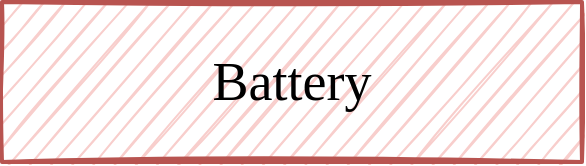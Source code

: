<mxfile version="14.4.9" type="github">
  <diagram id="SXXWEeyV9By4NUEat3Ey" name="Page-1">
    <mxGraphModel dx="982" dy="534" grid="1" gridSize="10" guides="1" tooltips="1" connect="1" arrows="1" fold="1" page="1" pageScale="1" pageWidth="850" pageHeight="1100" math="0" shadow="0">
      <root>
        <mxCell id="0" />
        <mxCell id="1" parent="0" />
        <mxCell id="rGJi0qXOW82os7Kz2DqW-1" value="&lt;font face=&quot;Georgia&quot;&gt;&lt;span style=&quot;font-size: 27px&quot;&gt;Battery&lt;/span&gt;&lt;/font&gt;" style="rounded=0;whiteSpace=wrap;html=1;glass=0;sketch=1;strokeWidth=2;shadow=0;fillStyle=hachure;fillColor=#f8cecc;strokeColor=#b85450;" parent="1" vertex="1">
          <mxGeometry x="70" y="60" width="290" height="80" as="geometry" />
        </mxCell>
      </root>
    </mxGraphModel>
  </diagram>
</mxfile>
